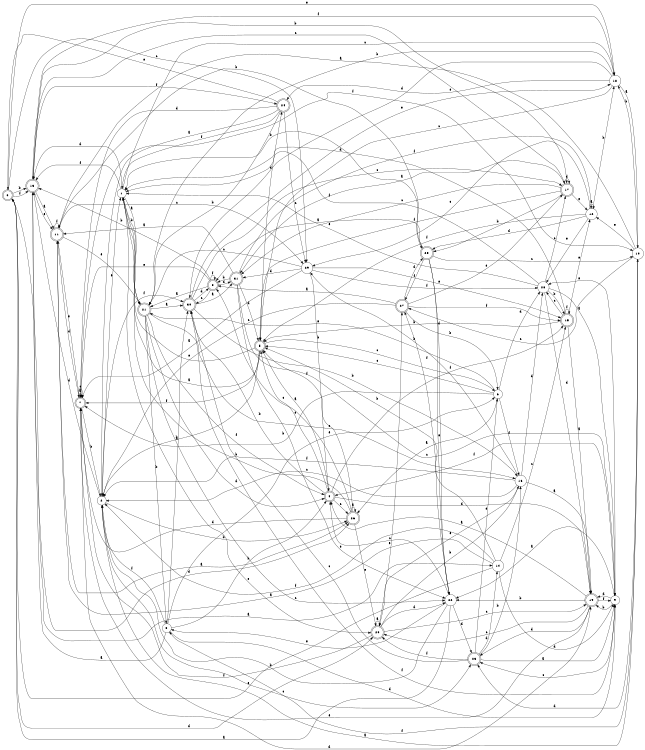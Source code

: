 digraph n26_1 {
__start0 [label="" shape="none"];

rankdir=LR;
size="8,5";

s0 [style="rounded,filled", color="black", fillcolor="white" shape="doublecircle", label="0"];
s1 [style="filled", color="black", fillcolor="white" shape="circle", label="1"];
s2 [style="filled", color="black", fillcolor="white" shape="circle", label="2"];
s3 [style="filled", color="black", fillcolor="white" shape="circle", label="3"];
s4 [style="rounded,filled", color="black", fillcolor="white" shape="doublecircle", label="4"];
s5 [style="rounded,filled", color="black", fillcolor="white" shape="doublecircle", label="5"];
s6 [style="filled", color="black", fillcolor="white" shape="circle", label="6"];
s7 [style="rounded,filled", color="black", fillcolor="white" shape="doublecircle", label="7"];
s8 [style="rounded,filled", color="black", fillcolor="white" shape="doublecircle", label="8"];
s9 [style="filled", color="black", fillcolor="white" shape="circle", label="9"];
s10 [style="filled", color="black", fillcolor="white" shape="circle", label="10"];
s11 [style="rounded,filled", color="black", fillcolor="white" shape="doublecircle", label="11"];
s12 [style="filled", color="black", fillcolor="white" shape="circle", label="12"];
s13 [style="rounded,filled", color="black", fillcolor="white" shape="doublecircle", label="13"];
s14 [style="filled", color="black", fillcolor="white" shape="circle", label="14"];
s15 [style="rounded,filled", color="black", fillcolor="white" shape="doublecircle", label="15"];
s16 [style="filled", color="black", fillcolor="white" shape="circle", label="16"];
s17 [style="rounded,filled", color="black", fillcolor="white" shape="doublecircle", label="17"];
s18 [style="filled", color="black", fillcolor="white" shape="circle", label="18"];
s19 [style="rounded,filled", color="black", fillcolor="white" shape="doublecircle", label="19"];
s20 [style="rounded,filled", color="black", fillcolor="white" shape="doublecircle", label="20"];
s21 [style="rounded,filled", color="black", fillcolor="white" shape="doublecircle", label="21"];
s22 [style="filled", color="black", fillcolor="white" shape="circle", label="22"];
s23 [style="rounded,filled", color="black", fillcolor="white" shape="doublecircle", label="23"];
s24 [style="rounded,filled", color="black", fillcolor="white" shape="doublecircle", label="24"];
s25 [style="rounded,filled", color="black", fillcolor="white" shape="doublecircle", label="25"];
s26 [style="rounded,filled", color="black", fillcolor="white" shape="doublecircle", label="26"];
s27 [style="rounded,filled", color="black", fillcolor="white" shape="doublecircle", label="27"];
s28 [style="filled", color="black", fillcolor="white" shape="circle", label="28"];
s29 [style="filled", color="black", fillcolor="white" shape="circle", label="29"];
s30 [style="rounded,filled", color="black", fillcolor="white" shape="doublecircle", label="30"];
s31 [style="rounded,filled", color="black", fillcolor="white" shape="doublecircle", label="31"];
s0 -> s14 [label="a"];
s0 -> s13 [label="b"];
s0 -> s29 [label="c"];
s0 -> s20 [label="d"];
s0 -> s18 [label="e"];
s0 -> s13 [label="f"];
s1 -> s21 [label="a"];
s1 -> s21 [label="b"];
s1 -> s18 [label="c"];
s1 -> s13 [label="d"];
s1 -> s20 [label="e"];
s1 -> s13 [label="f"];
s2 -> s10 [label="a"];
s2 -> s26 [label="b"];
s2 -> s23 [label="c"];
s2 -> s13 [label="d"];
s2 -> s1 [label="e"];
s2 -> s30 [label="f"];
s3 -> s13 [label="a"];
s3 -> s4 [label="b"];
s3 -> s30 [label="c"];
s3 -> s9 [label="d"];
s3 -> s6 [label="e"];
s3 -> s2 [label="f"];
s4 -> s5 [label="a"];
s4 -> s30 [label="b"];
s4 -> s26 [label="c"];
s4 -> s19 [label="d"];
s4 -> s5 [label="e"];
s4 -> s15 [label="f"];
s5 -> s1 [label="a"];
s5 -> s2 [label="b"];
s5 -> s6 [label="c"];
s5 -> s24 [label="d"];
s5 -> s1 [label="e"];
s5 -> s7 [label="f"];
s6 -> s26 [label="a"];
s6 -> s7 [label="b"];
s6 -> s5 [label="c"];
s6 -> s28 [label="d"];
s6 -> s21 [label="e"];
s6 -> s16 [label="f"];
s7 -> s7 [label="a"];
s7 -> s2 [label="b"];
s7 -> s7 [label="c"];
s7 -> s19 [label="d"];
s7 -> s11 [label="e"];
s7 -> s10 [label="f"];
s8 -> s21 [label="a"];
s8 -> s13 [label="b"];
s8 -> s30 [label="c"];
s8 -> s31 [label="d"];
s8 -> s7 [label="e"];
s8 -> s8 [label="f"];
s9 -> s22 [label="a"];
s9 -> s19 [label="b"];
s9 -> s23 [label="c"];
s9 -> s19 [label="d"];
s9 -> s28 [label="e"];
s9 -> s4 [label="f"];
s10 -> s11 [label="a"];
s10 -> s18 [label="b"];
s10 -> s27 [label="c"];
s10 -> s23 [label="d"];
s10 -> s12 [label="e"];
s10 -> s3 [label="f"];
s11 -> s26 [label="a"];
s11 -> s25 [label="b"];
s11 -> s29 [label="c"];
s11 -> s7 [label="d"];
s11 -> s21 [label="e"];
s11 -> s11 [label="f"];
s12 -> s12 [label="a"];
s12 -> s18 [label="b"];
s12 -> s29 [label="c"];
s12 -> s25 [label="d"];
s12 -> s28 [label="e"];
s12 -> s5 [label="f"];
s13 -> s11 [label="a"];
s13 -> s17 [label="b"];
s13 -> s17 [label="c"];
s13 -> s26 [label="d"];
s13 -> s11 [label="e"];
s13 -> s24 [label="f"];
s14 -> s11 [label="a"];
s14 -> s5 [label="b"];
s14 -> s15 [label="c"];
s14 -> s9 [label="d"];
s14 -> s0 [label="e"];
s14 -> s2 [label="f"];
s15 -> s19 [label="a"];
s15 -> s5 [label="b"];
s15 -> s28 [label="c"];
s15 -> s1 [label="d"];
s15 -> s12 [label="e"];
s15 -> s15 [label="f"];
s16 -> s19 [label="a"];
s16 -> s29 [label="b"];
s16 -> s2 [label="c"];
s16 -> s28 [label="d"];
s16 -> s20 [label="e"];
s16 -> s2 [label="f"];
s17 -> s31 [label="a"];
s17 -> s25 [label="b"];
s17 -> s31 [label="c"];
s17 -> s17 [label="d"];
s17 -> s12 [label="e"];
s17 -> s5 [label="f"];
s18 -> s10 [label="a"];
s18 -> s21 [label="b"];
s18 -> s5 [label="c"];
s18 -> s30 [label="d"];
s18 -> s24 [label="e"];
s18 -> s13 [label="f"];
s19 -> s4 [label="a"];
s19 -> s22 [label="b"];
s19 -> s20 [label="c"];
s19 -> s23 [label="d"];
s19 -> s7 [label="e"];
s19 -> s9 [label="f"];
s20 -> s20 [label="a"];
s20 -> s16 [label="b"];
s20 -> s19 [label="c"];
s20 -> s22 [label="d"];
s20 -> s27 [label="e"];
s20 -> s7 [label="f"];
s21 -> s30 [label="a"];
s21 -> s3 [label="b"];
s21 -> s22 [label="c"];
s21 -> s4 [label="d"];
s21 -> s16 [label="e"];
s21 -> s4 [label="f"];
s22 -> s0 [label="a"];
s22 -> s2 [label="b"];
s22 -> s4 [label="c"];
s22 -> s23 [label="d"];
s22 -> s3 [label="e"];
s22 -> s27 [label="f"];
s23 -> s9 [label="a"];
s23 -> s16 [label="b"];
s23 -> s30 [label="c"];
s23 -> s14 [label="d"];
s23 -> s6 [label="e"];
s23 -> s20 [label="f"];
s24 -> s2 [label="a"];
s24 -> s21 [label="b"];
s24 -> s29 [label="c"];
s24 -> s7 [label="d"];
s24 -> s0 [label="e"];
s24 -> s1 [label="f"];
s25 -> s8 [label="a"];
s25 -> s1 [label="b"];
s25 -> s10 [label="c"];
s25 -> s22 [label="d"];
s25 -> s22 [label="e"];
s25 -> s27 [label="f"];
s26 -> s26 [label="a"];
s26 -> s1 [label="b"];
s26 -> s8 [label="c"];
s26 -> s7 [label="d"];
s26 -> s20 [label="e"];
s26 -> s5 [label="f"];
s27 -> s8 [label="a"];
s27 -> s6 [label="b"];
s27 -> s2 [label="c"];
s27 -> s25 [label="d"];
s27 -> s17 [label="e"];
s27 -> s15 [label="f"];
s28 -> s9 [label="a"];
s28 -> s15 [label="b"];
s28 -> s17 [label="c"];
s28 -> s19 [label="d"];
s28 -> s1 [label="e"];
s28 -> s1 [label="f"];
s29 -> s7 [label="a"];
s29 -> s4 [label="b"];
s29 -> s21 [label="c"];
s29 -> s31 [label="d"];
s29 -> s15 [label="e"];
s29 -> s28 [label="f"];
s30 -> s31 [label="a"];
s30 -> s16 [label="b"];
s30 -> s17 [label="c"];
s30 -> s8 [label="d"];
s30 -> s18 [label="e"];
s30 -> s9 [label="f"];
s31 -> s11 [label="a"];
s31 -> s8 [label="b"];
s31 -> s9 [label="c"];
s31 -> s5 [label="d"];
s31 -> s22 [label="e"];
s31 -> s12 [label="f"];

}